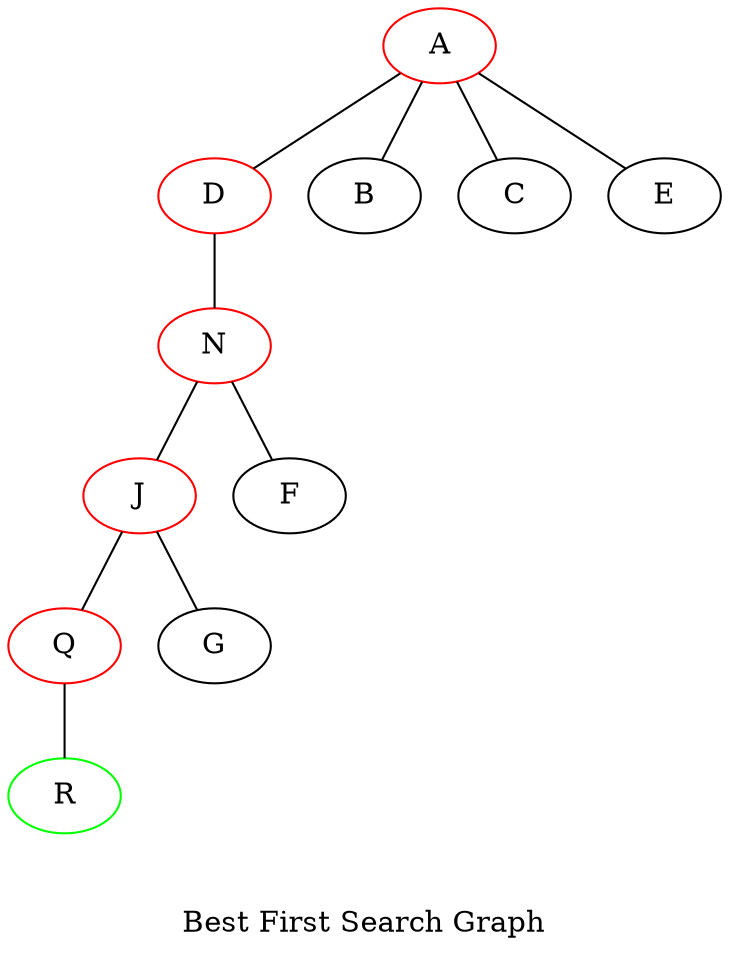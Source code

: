 // Best First Search
graph {
	A [color=red]
	D [color=red]
	N [color=red]
	J [color=red]
	Q [color=red]
	R [color=green]
	A -- B
	A -- C
	A -- D
	A -- E
	D -- N
	N -- F
	N -- J
	J -- G
	J -- Q
	Q -- R
	label="\n\nBest First Search Graph"
}
